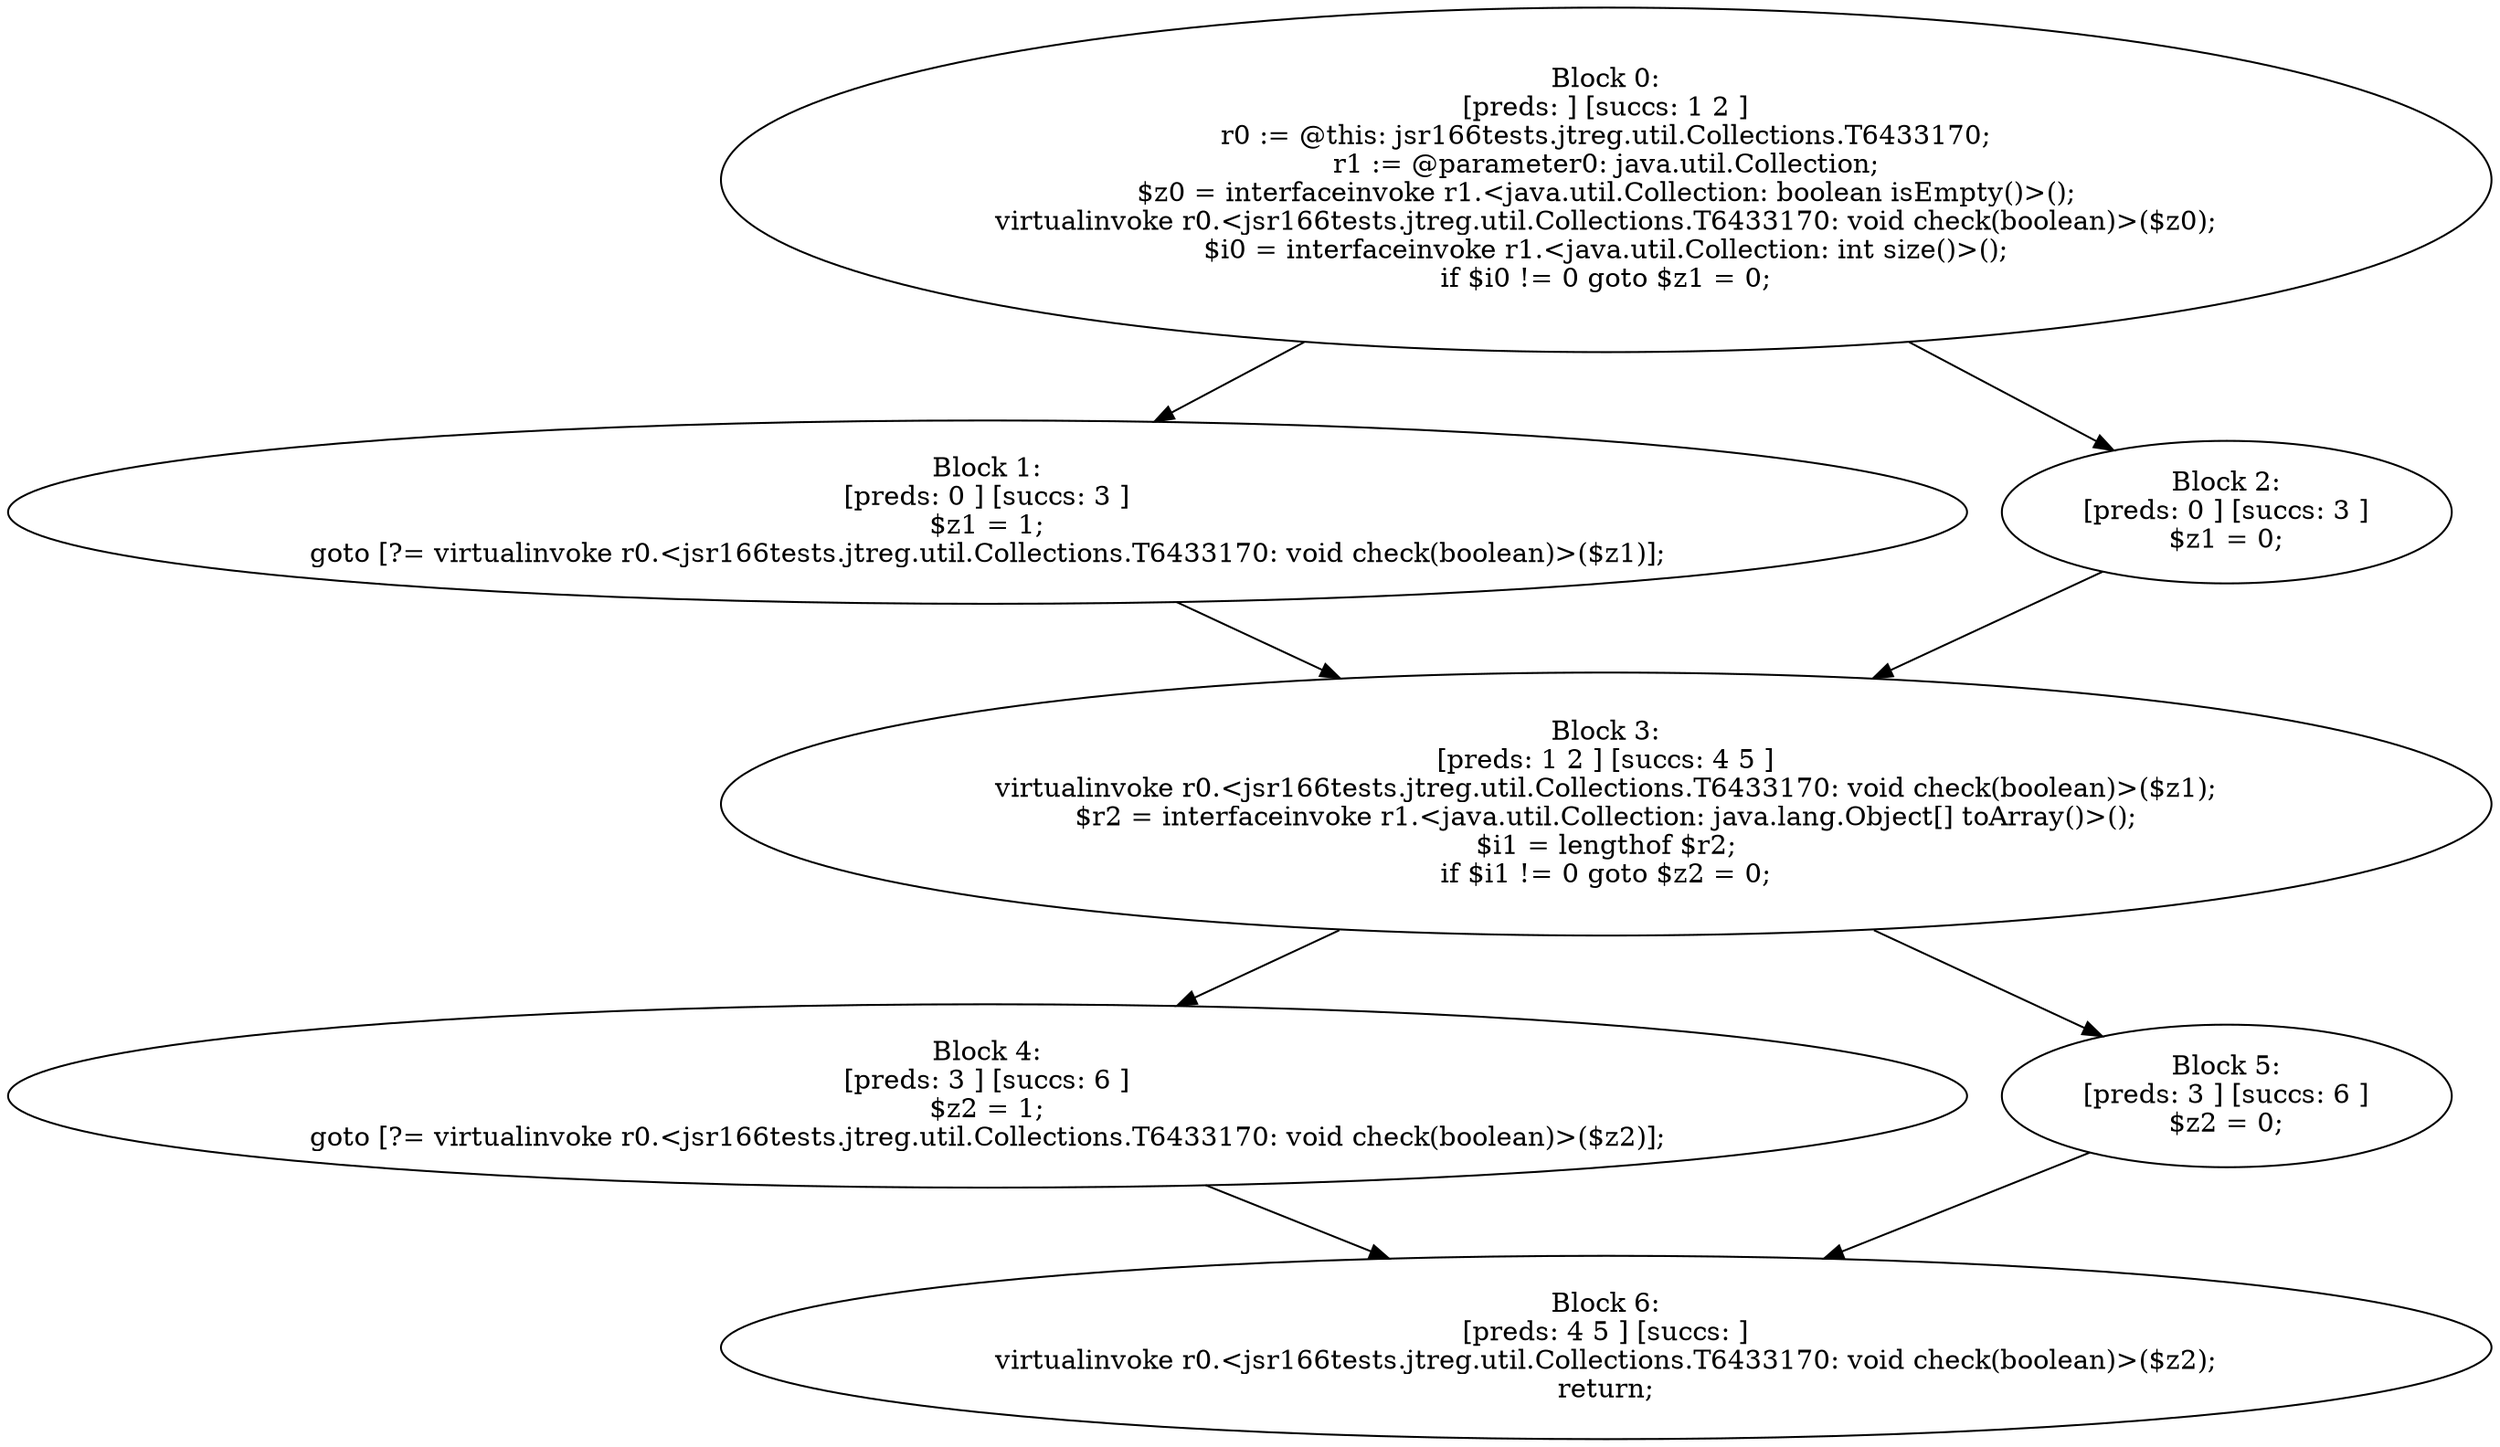 digraph "unitGraph" {
    "Block 0:
[preds: ] [succs: 1 2 ]
r0 := @this: jsr166tests.jtreg.util.Collections.T6433170;
r1 := @parameter0: java.util.Collection;
$z0 = interfaceinvoke r1.<java.util.Collection: boolean isEmpty()>();
virtualinvoke r0.<jsr166tests.jtreg.util.Collections.T6433170: void check(boolean)>($z0);
$i0 = interfaceinvoke r1.<java.util.Collection: int size()>();
if $i0 != 0 goto $z1 = 0;
"
    "Block 1:
[preds: 0 ] [succs: 3 ]
$z1 = 1;
goto [?= virtualinvoke r0.<jsr166tests.jtreg.util.Collections.T6433170: void check(boolean)>($z1)];
"
    "Block 2:
[preds: 0 ] [succs: 3 ]
$z1 = 0;
"
    "Block 3:
[preds: 1 2 ] [succs: 4 5 ]
virtualinvoke r0.<jsr166tests.jtreg.util.Collections.T6433170: void check(boolean)>($z1);
$r2 = interfaceinvoke r1.<java.util.Collection: java.lang.Object[] toArray()>();
$i1 = lengthof $r2;
if $i1 != 0 goto $z2 = 0;
"
    "Block 4:
[preds: 3 ] [succs: 6 ]
$z2 = 1;
goto [?= virtualinvoke r0.<jsr166tests.jtreg.util.Collections.T6433170: void check(boolean)>($z2)];
"
    "Block 5:
[preds: 3 ] [succs: 6 ]
$z2 = 0;
"
    "Block 6:
[preds: 4 5 ] [succs: ]
virtualinvoke r0.<jsr166tests.jtreg.util.Collections.T6433170: void check(boolean)>($z2);
return;
"
    "Block 0:
[preds: ] [succs: 1 2 ]
r0 := @this: jsr166tests.jtreg.util.Collections.T6433170;
r1 := @parameter0: java.util.Collection;
$z0 = interfaceinvoke r1.<java.util.Collection: boolean isEmpty()>();
virtualinvoke r0.<jsr166tests.jtreg.util.Collections.T6433170: void check(boolean)>($z0);
$i0 = interfaceinvoke r1.<java.util.Collection: int size()>();
if $i0 != 0 goto $z1 = 0;
"->"Block 1:
[preds: 0 ] [succs: 3 ]
$z1 = 1;
goto [?= virtualinvoke r0.<jsr166tests.jtreg.util.Collections.T6433170: void check(boolean)>($z1)];
";
    "Block 0:
[preds: ] [succs: 1 2 ]
r0 := @this: jsr166tests.jtreg.util.Collections.T6433170;
r1 := @parameter0: java.util.Collection;
$z0 = interfaceinvoke r1.<java.util.Collection: boolean isEmpty()>();
virtualinvoke r0.<jsr166tests.jtreg.util.Collections.T6433170: void check(boolean)>($z0);
$i0 = interfaceinvoke r1.<java.util.Collection: int size()>();
if $i0 != 0 goto $z1 = 0;
"->"Block 2:
[preds: 0 ] [succs: 3 ]
$z1 = 0;
";
    "Block 1:
[preds: 0 ] [succs: 3 ]
$z1 = 1;
goto [?= virtualinvoke r0.<jsr166tests.jtreg.util.Collections.T6433170: void check(boolean)>($z1)];
"->"Block 3:
[preds: 1 2 ] [succs: 4 5 ]
virtualinvoke r0.<jsr166tests.jtreg.util.Collections.T6433170: void check(boolean)>($z1);
$r2 = interfaceinvoke r1.<java.util.Collection: java.lang.Object[] toArray()>();
$i1 = lengthof $r2;
if $i1 != 0 goto $z2 = 0;
";
    "Block 2:
[preds: 0 ] [succs: 3 ]
$z1 = 0;
"->"Block 3:
[preds: 1 2 ] [succs: 4 5 ]
virtualinvoke r0.<jsr166tests.jtreg.util.Collections.T6433170: void check(boolean)>($z1);
$r2 = interfaceinvoke r1.<java.util.Collection: java.lang.Object[] toArray()>();
$i1 = lengthof $r2;
if $i1 != 0 goto $z2 = 0;
";
    "Block 3:
[preds: 1 2 ] [succs: 4 5 ]
virtualinvoke r0.<jsr166tests.jtreg.util.Collections.T6433170: void check(boolean)>($z1);
$r2 = interfaceinvoke r1.<java.util.Collection: java.lang.Object[] toArray()>();
$i1 = lengthof $r2;
if $i1 != 0 goto $z2 = 0;
"->"Block 4:
[preds: 3 ] [succs: 6 ]
$z2 = 1;
goto [?= virtualinvoke r0.<jsr166tests.jtreg.util.Collections.T6433170: void check(boolean)>($z2)];
";
    "Block 3:
[preds: 1 2 ] [succs: 4 5 ]
virtualinvoke r0.<jsr166tests.jtreg.util.Collections.T6433170: void check(boolean)>($z1);
$r2 = interfaceinvoke r1.<java.util.Collection: java.lang.Object[] toArray()>();
$i1 = lengthof $r2;
if $i1 != 0 goto $z2 = 0;
"->"Block 5:
[preds: 3 ] [succs: 6 ]
$z2 = 0;
";
    "Block 4:
[preds: 3 ] [succs: 6 ]
$z2 = 1;
goto [?= virtualinvoke r0.<jsr166tests.jtreg.util.Collections.T6433170: void check(boolean)>($z2)];
"->"Block 6:
[preds: 4 5 ] [succs: ]
virtualinvoke r0.<jsr166tests.jtreg.util.Collections.T6433170: void check(boolean)>($z2);
return;
";
    "Block 5:
[preds: 3 ] [succs: 6 ]
$z2 = 0;
"->"Block 6:
[preds: 4 5 ] [succs: ]
virtualinvoke r0.<jsr166tests.jtreg.util.Collections.T6433170: void check(boolean)>($z2);
return;
";
}
